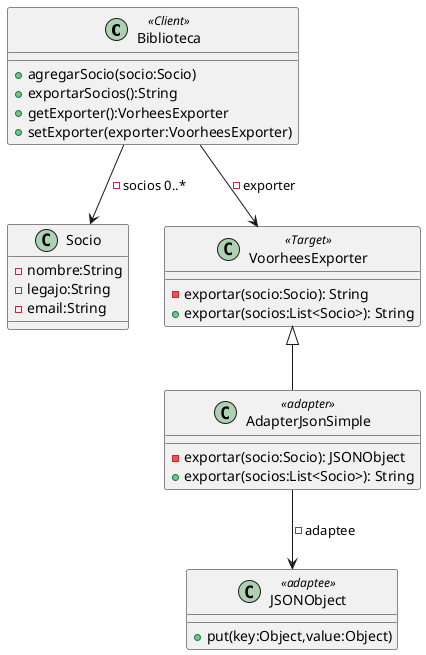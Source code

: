 @startuml
class Biblioteca << Client >>{
+agregarSocio(socio:Socio)
+exportarSocios():String
+getExporter():VorheesExporter
+setExporter(exporter:VoorheesExporter)
}
Biblioteca --> Socio : -socios 0..*
Biblioteca --> VoorheesExporter : -exporter 

class Socio {
-nombre:String
-legajo:String
-email:String
}

class VoorheesExporter << Target >>{
-exportar(socio:Socio): String
+exportar(socios:List<Socio>): String
}
class AdapterJsonSimple << adapter >> extends VoorheesExporter {
-exportar(socio:Socio): JSONObject
+exportar(socios:List<Socio>): String
}

AdapterJsonSimple --> JSONObject: -adaptee

class JSONObject << adaptee >>{
+put(key:Object,value:Object)
}
@enduml
